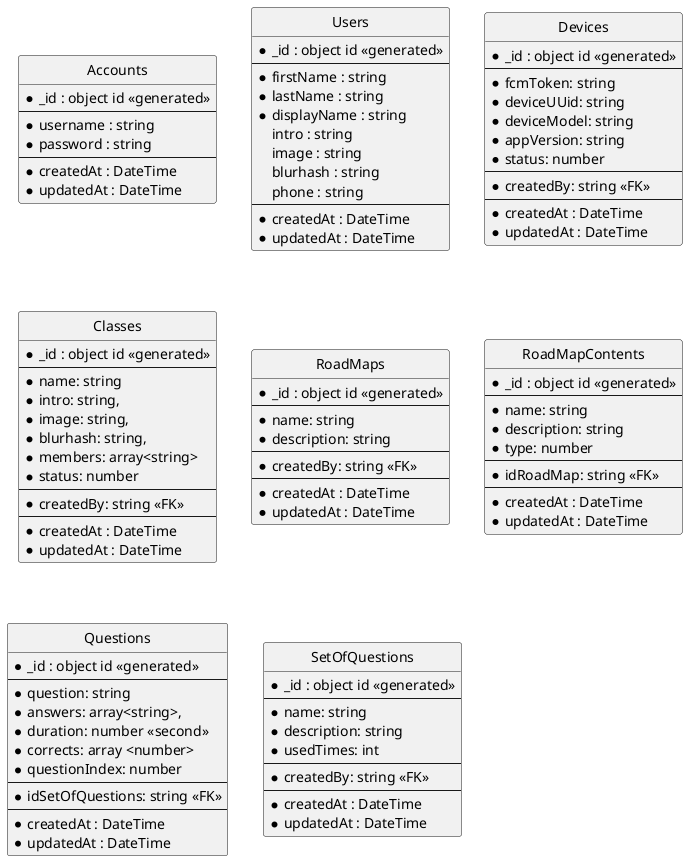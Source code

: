 @startuml 2School
' hide the spot
hide circle

' avoid problems with angled crows feet
skinparam linetype ortho

entity "Accounts" as accounts {
    *_id : object id <<generated>>
    --
    *username : string
    *password : string
    --
    *createdAt : DateTime
    *updatedAt : DateTime
}

entity "Users" as users {
    *_id : object id <<generated>>
    --
    *firstName : string
    *lastName : string
    *displayName : string
    intro : string
    image : string
    blurhash : string
    phone : string
    --
    *createdAt : DateTime
    *updatedAt : DateTime
}

entity "Devices" as devices {
    *_id : object id <<generated>>
    --
    *fcmToken: string
    *deviceUUid: string
    *deviceModel: string
    *appVersion: string
    *status: number
    --
    *createdBy: string <<FK>>
    --
    *createdAt : DateTime
    *updatedAt : DateTime
}

entity "Classes" as classes {
    *_id : object id <<generated>>
    --
    *name: string
    *intro: string,
    *image: string,
    *blurhash: string,
    *members: array<string>
    *status: number
    --
    *createdBy: string <<FK>>
    --
    *createdAt : DateTime
    *updatedAt : DateTime
}

entity "RoadMaps" as roadMaps {
    *_id : object id <<generated>>
    --
    *name: string
    *description: string
    --
    *createdBy: string <<FK>>
    --
    *createdAt : DateTime
    *updatedAt : DateTime
}

entity "RoadMapContents" as roadContentMaps {
    *_id : object id <<generated>>
    --
    *name: string
    *description: string
    *type: number
    --
    *idRoadMap: string <<FK>>
    --
    *createdAt : DateTime
    *updatedAt : DateTime
}

entity "Questions" as questions {
    *_id : object id <<generated>>
    --
    *question: string
    *answers: array<string>,
    *duration: number <<second>>
    *corrects: array <number>
    *questionIndex: number
    --
    *idSetOfQuestions: string <<FK>>
    --
    *createdAt : DateTime
    *updatedAt : DateTime
}


entity "SetOfQuestions" as setOfQuestions {
    *_id : object id <<generated>>
    --
    *name: string
    *description: string
    *usedTimes: int
    --
    *createdBy: string <<FK>>
    --
    *createdAt : DateTime
    *updatedAt : DateTime
}


@enduml